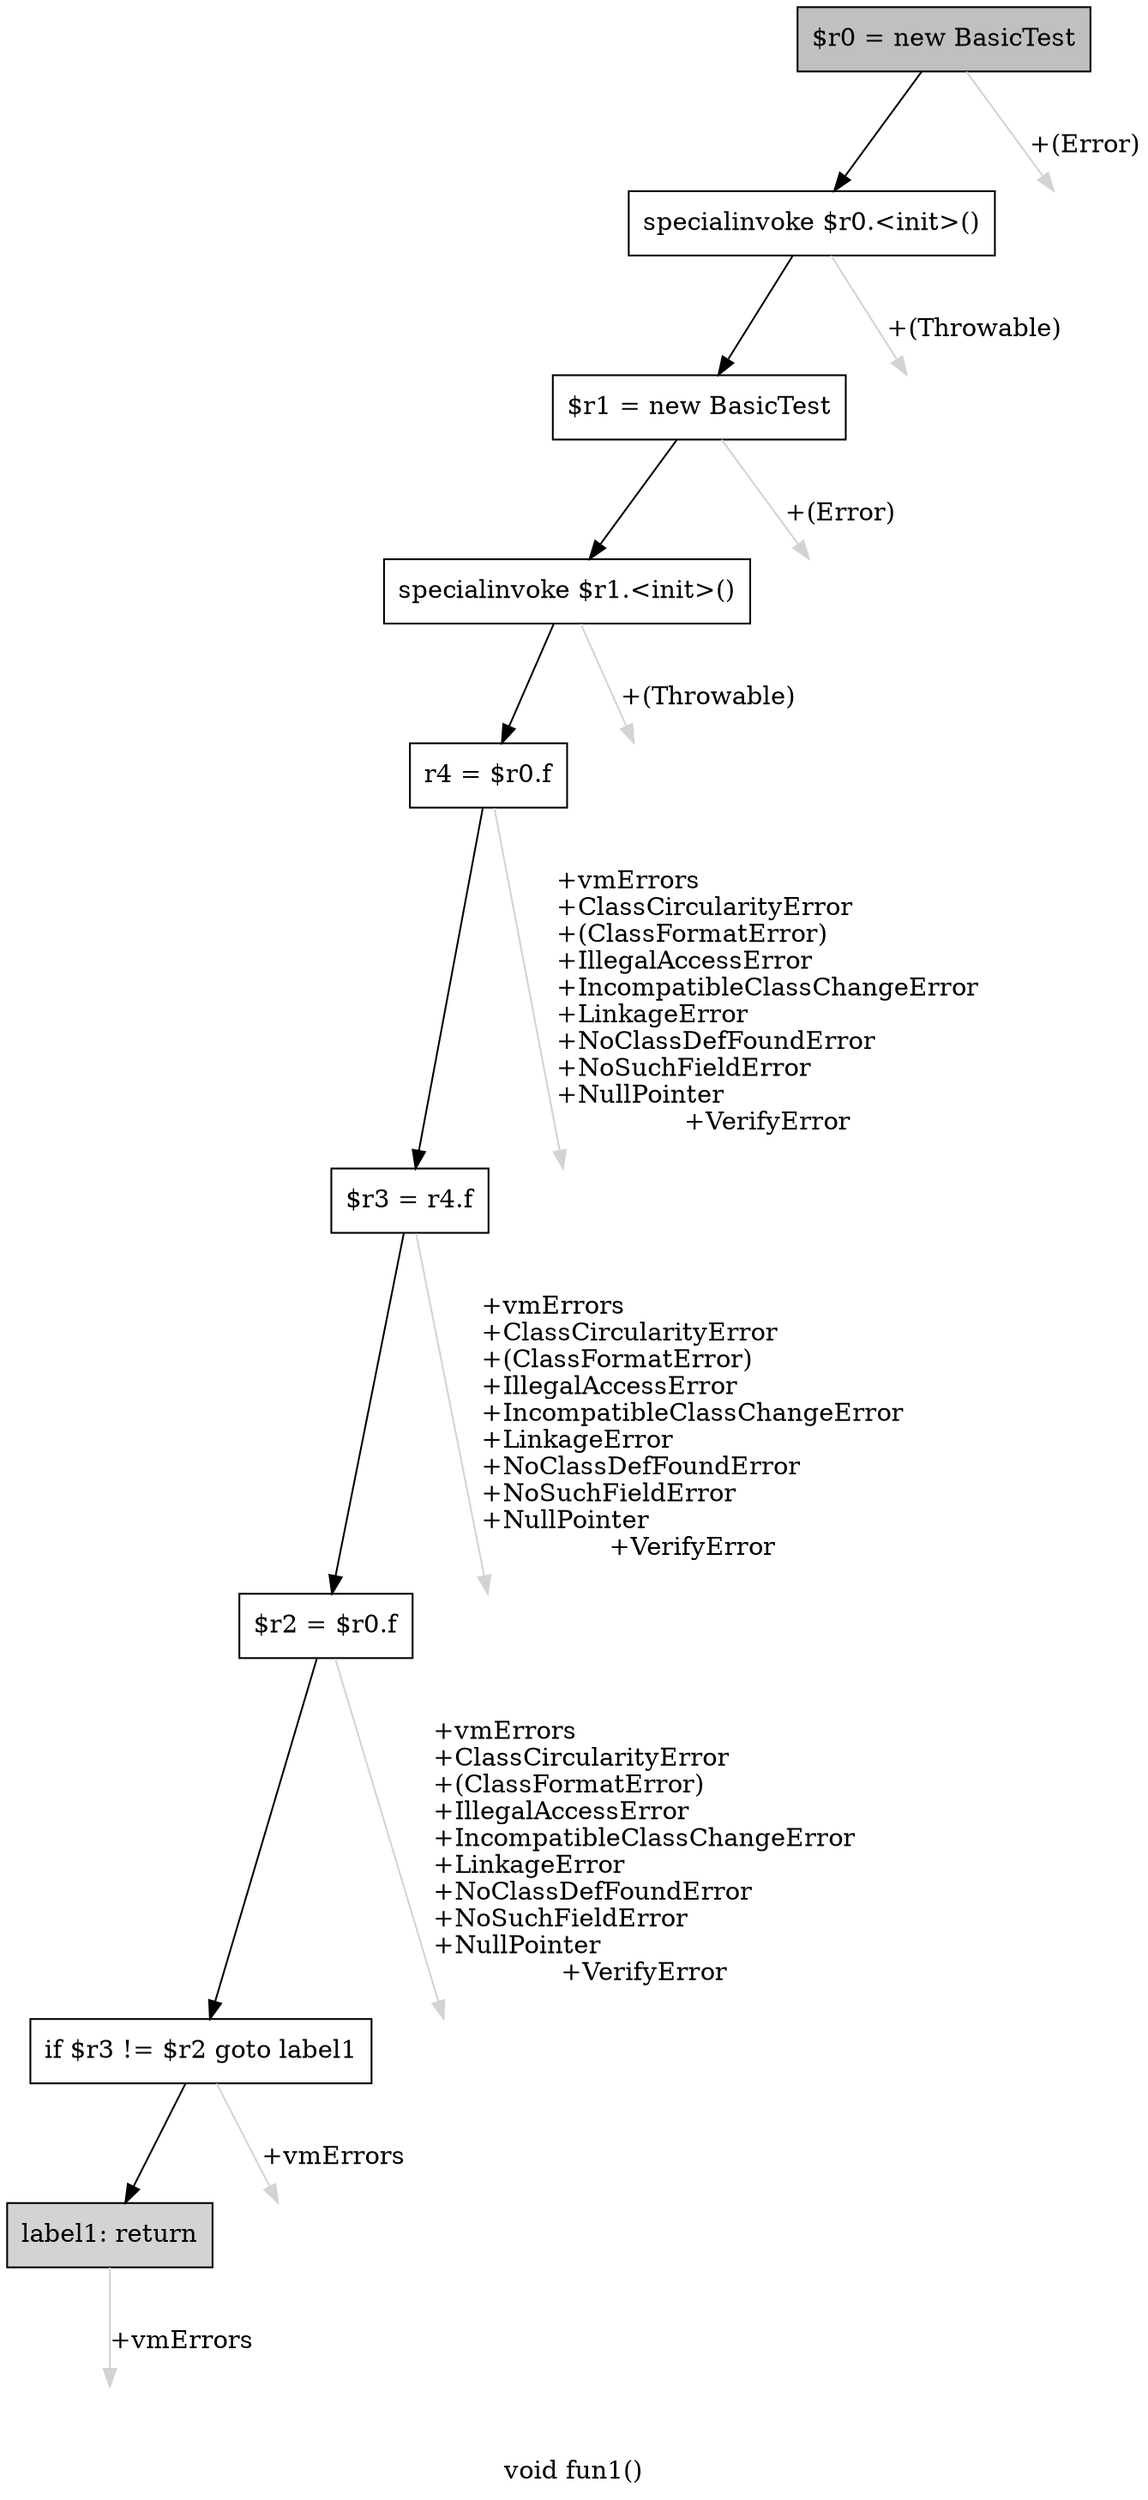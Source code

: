 digraph "void fun1()" {
    label="void fun1()";
    node [shape=box];
    "0" [style=filled,fillcolor=gray,label="$r0 = new BasicTest",];
    "1" [label="specialinvoke $r0.<init>()",];
    "0"->"1" [color=black,];
    "9" [style=invis,label="Esc",];
    "0"->"9" [color=lightgray,label="\l+(Error)",];
    "2" [label="$r1 = new BasicTest",];
    "1"->"2" [color=black,];
    "10" [style=invis,label="Esc",];
    "1"->"10" [color=lightgray,label="\l+(Throwable)",];
    "3" [label="specialinvoke $r1.<init>()",];
    "2"->"3" [color=black,];
    "11" [style=invis,label="Esc",];
    "2"->"11" [color=lightgray,label="\l+(Error)",];
    "4" [label="r4 = $r0.f",];
    "3"->"4" [color=black,];
    "12" [style=invis,label="Esc",];
    "3"->"12" [color=lightgray,label="\l+(Throwable)",];
    "5" [label="$r3 = r4.f",];
    "4"->"5" [color=black,];
    "13" [style=invis,label="Esc",];
    "4"->"13" [color=lightgray,label="\l+vmErrors\l+ClassCircularityError\l+(ClassFormatError)\l+IllegalAccessError\l+IncompatibleClassChangeError\l+LinkageError\l+NoClassDefFoundError\l+NoSuchFieldError\l+NullPointer\l+VerifyError",];
    "6" [label="$r2 = $r0.f",];
    "5"->"6" [color=black,];
    "14" [style=invis,label="Esc",];
    "5"->"14" [color=lightgray,label="\l+vmErrors\l+ClassCircularityError\l+(ClassFormatError)\l+IllegalAccessError\l+IncompatibleClassChangeError\l+LinkageError\l+NoClassDefFoundError\l+NoSuchFieldError\l+NullPointer\l+VerifyError",];
    "7" [label="if $r3 != $r2 goto label1",];
    "6"->"7" [color=black,];
    "15" [style=invis,label="Esc",];
    "6"->"15" [color=lightgray,label="\l+vmErrors\l+ClassCircularityError\l+(ClassFormatError)\l+IllegalAccessError\l+IncompatibleClassChangeError\l+LinkageError\l+NoClassDefFoundError\l+NoSuchFieldError\l+NullPointer\l+VerifyError",];
    "8" [style=filled,fillcolor=lightgray,label="label1: return",];
    "7"->"8" [color=black,];
    "16" [style=invis,label="Esc",];
    "7"->"16" [color=lightgray,label="\l+vmErrors",];
    "17" [style=invis,label="Esc",];
    "8"->"17" [color=lightgray,label="\l+vmErrors",];
}
